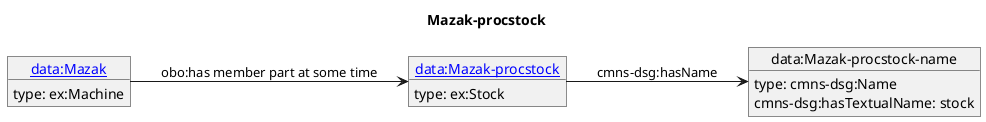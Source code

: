 @startuml
skinparam linetype polyline
left to right direction
title Mazak-procstock
object "[[./Mazak-procstock.html data:Mazak-procstock]]" as o1 {
 type: ex:Stock 
}
object "data:Mazak-procstock-name" as o2 {
 type: cmns-dsg:Name 
}
object "[[./Mazak.html data:Mazak]]" as o3 {
 type: ex:Machine 
}
o1 --> o2 : cmns-dsg:hasName
o2 : cmns-dsg:hasTextualName: stock
o3 --> o1 : obo:has member part at some time
@enduml
